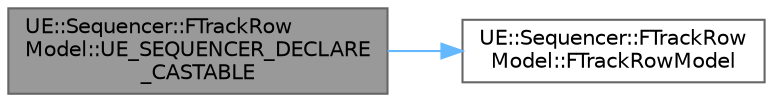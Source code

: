 digraph "UE::Sequencer::FTrackRowModel::UE_SEQUENCER_DECLARE_CASTABLE"
{
 // INTERACTIVE_SVG=YES
 // LATEX_PDF_SIZE
  bgcolor="transparent";
  edge [fontname=Helvetica,fontsize=10,labelfontname=Helvetica,labelfontsize=10];
  node [fontname=Helvetica,fontsize=10,shape=box,height=0.2,width=0.4];
  rankdir="LR";
  Node1 [id="Node000001",label="UE::Sequencer::FTrackRow\lModel::UE_SEQUENCER_DECLARE\l_CASTABLE",height=0.2,width=0.4,color="gray40", fillcolor="grey60", style="filled", fontcolor="black",tooltip=" "];
  Node1 -> Node2 [id="edge1_Node000001_Node000002",color="steelblue1",style="solid",tooltip=" "];
  Node2 [id="Node000002",label="UE::Sequencer::FTrackRow\lModel::FTrackRowModel",height=0.2,width=0.4,color="grey40", fillcolor="white", style="filled",URL="$d2/df1/classUE_1_1Sequencer_1_1FTrackRowModel.html#ad48dbcbc747790683e9129f522ac6e90",tooltip=" "];
}
